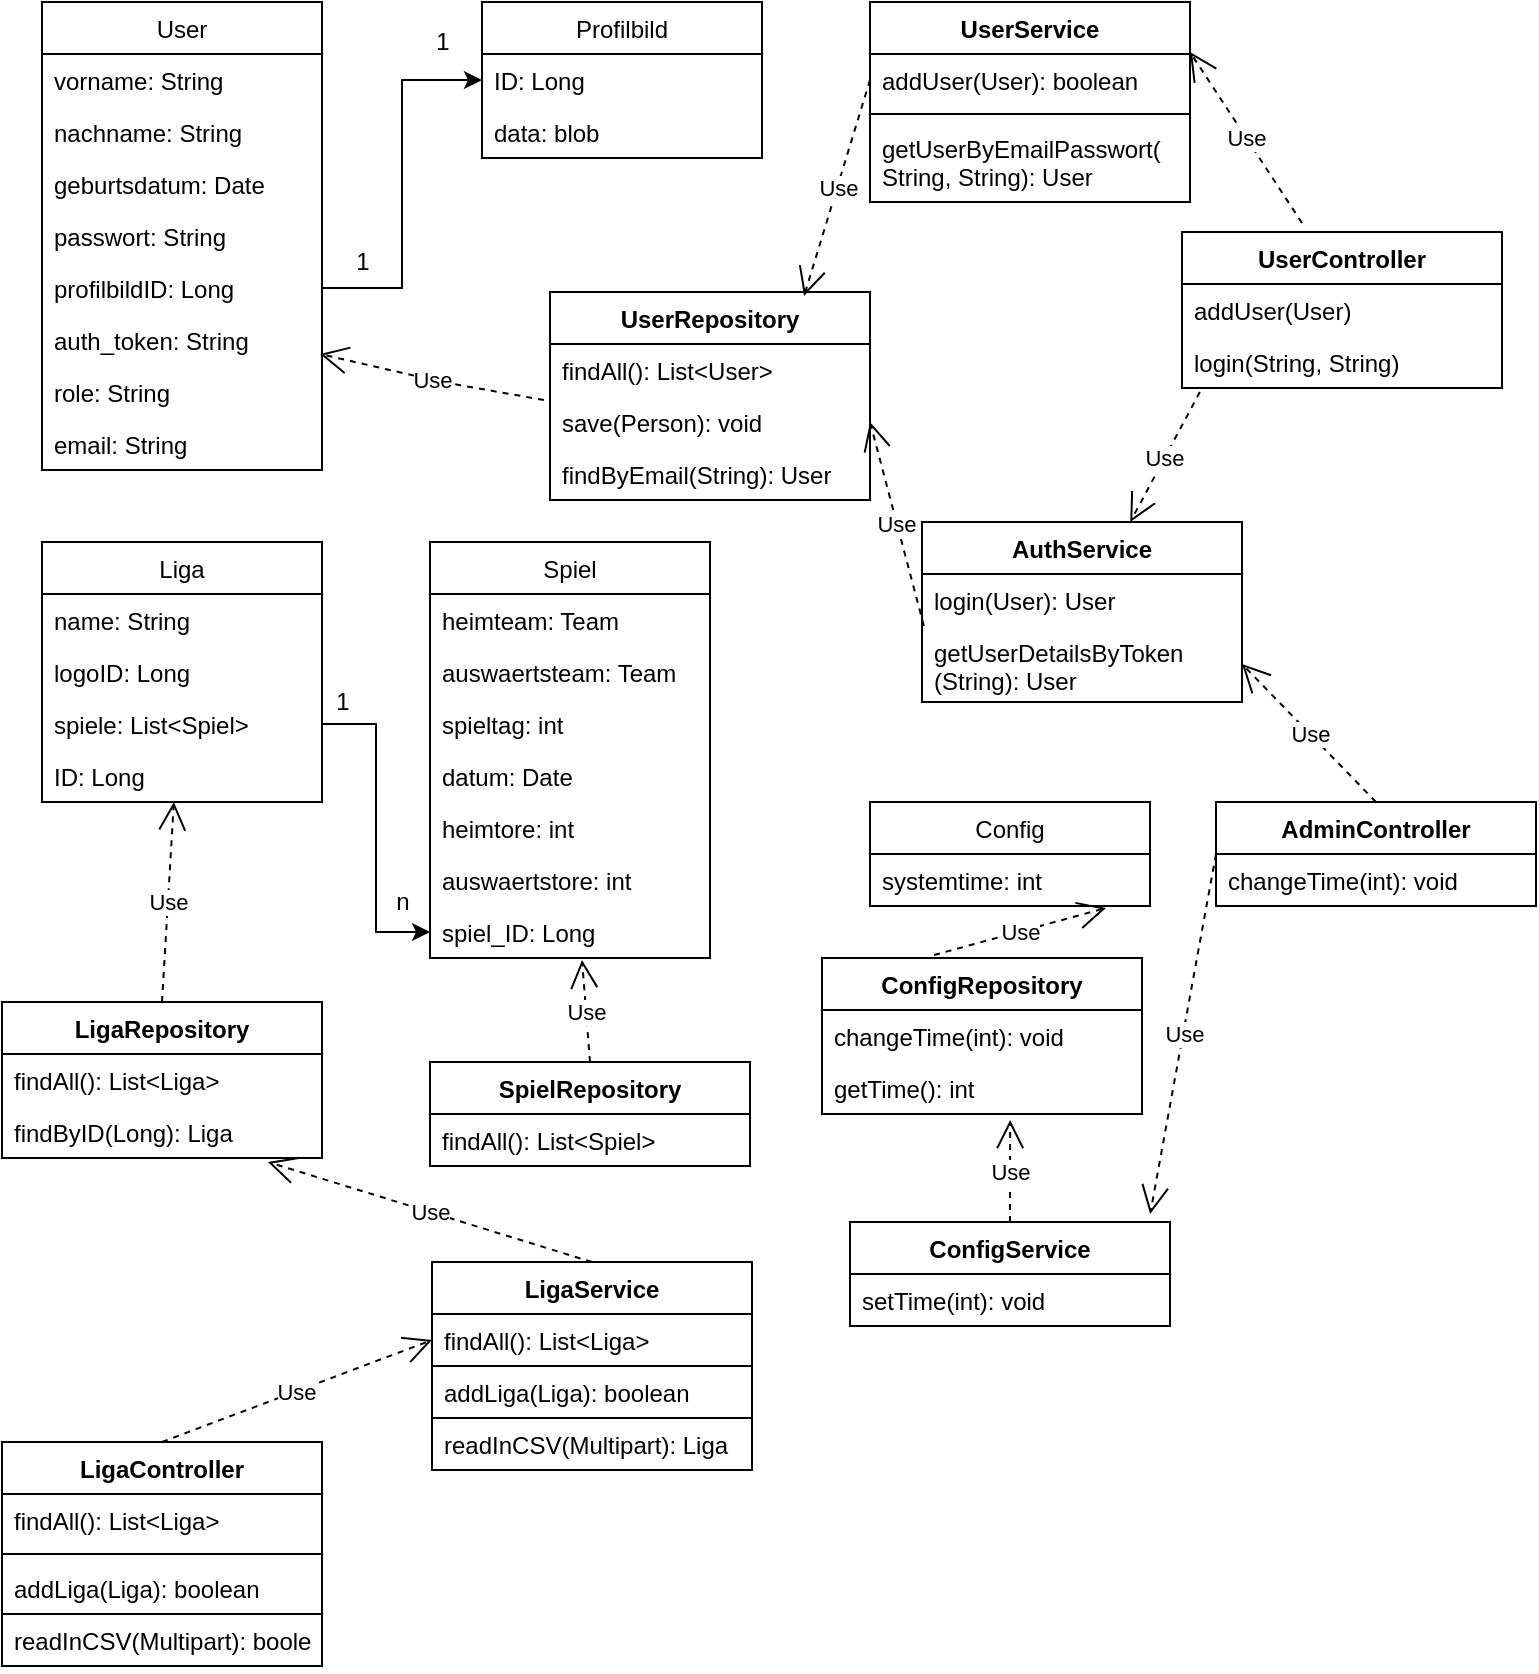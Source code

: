 <mxfile version="20.5.1" type="device"><diagram id="guKcsI5A2PZl8UgHqb8L" name="Seite-1"><mxGraphModel dx="868" dy="482" grid="1" gridSize="10" guides="1" tooltips="1" connect="1" arrows="1" fold="1" page="1" pageScale="1" pageWidth="827" pageHeight="1169" math="0" shadow="0"><root><mxCell id="0"/><mxCell id="1" parent="0"/><mxCell id="1wnDmhLG97Wwm-aTY13--1" value="User" style="swimlane;fontStyle=0;childLayout=stackLayout;horizontal=1;startSize=26;fillColor=none;horizontalStack=0;resizeParent=1;resizeParentMax=0;resizeLast=0;collapsible=1;marginBottom=0;" parent="1" vertex="1"><mxGeometry x="80" y="40" width="140" height="234" as="geometry"/></mxCell><mxCell id="1wnDmhLG97Wwm-aTY13--2" value="vorname: String" style="text;strokeColor=none;fillColor=none;align=left;verticalAlign=top;spacingLeft=4;spacingRight=4;overflow=hidden;rotatable=0;points=[[0,0.5],[1,0.5]];portConstraint=eastwest;" parent="1wnDmhLG97Wwm-aTY13--1" vertex="1"><mxGeometry y="26" width="140" height="26" as="geometry"/></mxCell><mxCell id="1wnDmhLG97Wwm-aTY13--3" value="nachname: String" style="text;strokeColor=none;fillColor=none;align=left;verticalAlign=top;spacingLeft=4;spacingRight=4;overflow=hidden;rotatable=0;points=[[0,0.5],[1,0.5]];portConstraint=eastwest;" parent="1wnDmhLG97Wwm-aTY13--1" vertex="1"><mxGeometry y="52" width="140" height="26" as="geometry"/></mxCell><mxCell id="1wnDmhLG97Wwm-aTY13--4" value="geburtsdatum: Date" style="text;strokeColor=none;fillColor=none;align=left;verticalAlign=top;spacingLeft=4;spacingRight=4;overflow=hidden;rotatable=0;points=[[0,0.5],[1,0.5]];portConstraint=eastwest;" parent="1wnDmhLG97Wwm-aTY13--1" vertex="1"><mxGeometry y="78" width="140" height="26" as="geometry"/></mxCell><mxCell id="1wnDmhLG97Wwm-aTY13--5" value="passwort: String" style="text;strokeColor=none;fillColor=none;align=left;verticalAlign=top;spacingLeft=4;spacingRight=4;overflow=hidden;rotatable=0;points=[[0,0.5],[1,0.5]];portConstraint=eastwest;" parent="1wnDmhLG97Wwm-aTY13--1" vertex="1"><mxGeometry y="104" width="140" height="26" as="geometry"/></mxCell><mxCell id="1wnDmhLG97Wwm-aTY13--6" value="profilbildID: Long" style="text;strokeColor=none;fillColor=none;align=left;verticalAlign=top;spacingLeft=4;spacingRight=4;overflow=hidden;rotatable=0;points=[[0,0.5],[1,0.5]];portConstraint=eastwest;" parent="1wnDmhLG97Wwm-aTY13--1" vertex="1"><mxGeometry y="130" width="140" height="26" as="geometry"/></mxCell><mxCell id="1wnDmhLG97Wwm-aTY13--7" value="auth_token: String" style="text;strokeColor=none;fillColor=none;align=left;verticalAlign=top;spacingLeft=4;spacingRight=4;overflow=hidden;rotatable=0;points=[[0,0.5],[1,0.5]];portConstraint=eastwest;" parent="1wnDmhLG97Wwm-aTY13--1" vertex="1"><mxGeometry y="156" width="140" height="26" as="geometry"/></mxCell><mxCell id="1wnDmhLG97Wwm-aTY13--15" value="role: String" style="text;strokeColor=none;fillColor=none;align=left;verticalAlign=top;spacingLeft=4;spacingRight=4;overflow=hidden;rotatable=0;points=[[0,0.5],[1,0.5]];portConstraint=eastwest;" parent="1wnDmhLG97Wwm-aTY13--1" vertex="1"><mxGeometry y="182" width="140" height="26" as="geometry"/></mxCell><mxCell id="1wnDmhLG97Wwm-aTY13--22" value="email: String" style="text;strokeColor=none;fillColor=none;align=left;verticalAlign=top;spacingLeft=4;spacingRight=4;overflow=hidden;rotatable=0;points=[[0,0.5],[1,0.5]];portConstraint=eastwest;" parent="1wnDmhLG97Wwm-aTY13--1" vertex="1"><mxGeometry y="208" width="140" height="26" as="geometry"/></mxCell><mxCell id="1wnDmhLG97Wwm-aTY13--8" value="Profilbild" style="swimlane;fontStyle=0;childLayout=stackLayout;horizontal=1;startSize=26;fillColor=none;horizontalStack=0;resizeParent=1;resizeParentMax=0;resizeLast=0;collapsible=1;marginBottom=0;" parent="1" vertex="1"><mxGeometry x="300" y="40" width="140" height="78" as="geometry"/></mxCell><mxCell id="1wnDmhLG97Wwm-aTY13--9" value="ID: Long" style="text;strokeColor=none;fillColor=none;align=left;verticalAlign=top;spacingLeft=4;spacingRight=4;overflow=hidden;rotatable=0;points=[[0,0.5],[1,0.5]];portConstraint=eastwest;" parent="1wnDmhLG97Wwm-aTY13--8" vertex="1"><mxGeometry y="26" width="140" height="26" as="geometry"/></mxCell><mxCell id="1wnDmhLG97Wwm-aTY13--10" value="data: blob" style="text;strokeColor=none;fillColor=none;align=left;verticalAlign=top;spacingLeft=4;spacingRight=4;overflow=hidden;rotatable=0;points=[[0,0.5],[1,0.5]];portConstraint=eastwest;" parent="1wnDmhLG97Wwm-aTY13--8" vertex="1"><mxGeometry y="52" width="140" height="26" as="geometry"/></mxCell><mxCell id="1wnDmhLG97Wwm-aTY13--12" style="edgeStyle=orthogonalEdgeStyle;rounded=0;orthogonalLoop=1;jettySize=auto;html=1;exitX=1;exitY=0.5;exitDx=0;exitDy=0;entryX=0;entryY=0.5;entryDx=0;entryDy=0;" parent="1" source="1wnDmhLG97Wwm-aTY13--6" target="1wnDmhLG97Wwm-aTY13--9" edge="1"><mxGeometry relative="1" as="geometry"/></mxCell><mxCell id="1wnDmhLG97Wwm-aTY13--13" value="1" style="text;html=1;align=center;verticalAlign=middle;resizable=0;points=[];autosize=1;strokeColor=none;fillColor=none;" parent="1" vertex="1"><mxGeometry x="225" y="155" width="30" height="30" as="geometry"/></mxCell><mxCell id="1wnDmhLG97Wwm-aTY13--14" value="1" style="text;html=1;align=center;verticalAlign=middle;resizable=0;points=[];autosize=1;strokeColor=none;fillColor=none;" parent="1" vertex="1"><mxGeometry x="265" y="45" width="30" height="30" as="geometry"/></mxCell><mxCell id="1wnDmhLG97Wwm-aTY13--16" value="UserRepository" style="swimlane;fontStyle=1;align=center;verticalAlign=top;childLayout=stackLayout;horizontal=1;startSize=26;horizontalStack=0;resizeParent=1;resizeParentMax=0;resizeLast=0;collapsible=1;marginBottom=0;" parent="1" vertex="1"><mxGeometry x="334" y="185" width="160" height="104" as="geometry"/></mxCell><mxCell id="1wnDmhLG97Wwm-aTY13--19" value="findAll(): List&lt;User&gt;" style="text;strokeColor=none;fillColor=none;align=left;verticalAlign=top;spacingLeft=4;spacingRight=4;overflow=hidden;rotatable=0;points=[[0,0.5],[1,0.5]];portConstraint=eastwest;" parent="1wnDmhLG97Wwm-aTY13--16" vertex="1"><mxGeometry y="26" width="160" height="26" as="geometry"/></mxCell><mxCell id="1wnDmhLG97Wwm-aTY13--20" value="save(Person): void" style="text;strokeColor=none;fillColor=none;align=left;verticalAlign=top;spacingLeft=4;spacingRight=4;overflow=hidden;rotatable=0;points=[[0,0.5],[1,0.5]];portConstraint=eastwest;" parent="1wnDmhLG97Wwm-aTY13--16" vertex="1"><mxGeometry y="52" width="160" height="26" as="geometry"/></mxCell><mxCell id="1wnDmhLG97Wwm-aTY13--21" value="findByEmail(String): User" style="text;strokeColor=none;fillColor=none;align=left;verticalAlign=top;spacingLeft=4;spacingRight=4;overflow=hidden;rotatable=0;points=[[0,0.5],[1,0.5]];portConstraint=eastwest;" parent="1wnDmhLG97Wwm-aTY13--16" vertex="1"><mxGeometry y="78" width="160" height="26" as="geometry"/></mxCell><mxCell id="1wnDmhLG97Wwm-aTY13--23" value="Use" style="endArrow=open;endSize=12;dashed=1;html=1;rounded=0;entryX=0.993;entryY=0.769;entryDx=0;entryDy=0;entryPerimeter=0;exitX=-0.019;exitY=0.077;exitDx=0;exitDy=0;exitPerimeter=0;" parent="1" source="1wnDmhLG97Wwm-aTY13--20" target="1wnDmhLG97Wwm-aTY13--7" edge="1"><mxGeometry width="160" relative="1" as="geometry"><mxPoint x="330" y="250" as="sourcePoint"/><mxPoint x="490" y="250" as="targetPoint"/><Array as="points"><mxPoint x="280" y="230"/></Array></mxGeometry></mxCell><mxCell id="1wnDmhLG97Wwm-aTY13--25" value="Liga" style="swimlane;fontStyle=0;childLayout=stackLayout;horizontal=1;startSize=26;fillColor=none;horizontalStack=0;resizeParent=1;resizeParentMax=0;resizeLast=0;collapsible=1;marginBottom=0;" parent="1" vertex="1"><mxGeometry x="80" y="310" width="140" height="130" as="geometry"/></mxCell><mxCell id="1wnDmhLG97Wwm-aTY13--26" value="name: String" style="text;strokeColor=none;fillColor=none;align=left;verticalAlign=top;spacingLeft=4;spacingRight=4;overflow=hidden;rotatable=0;points=[[0,0.5],[1,0.5]];portConstraint=eastwest;" parent="1wnDmhLG97Wwm-aTY13--25" vertex="1"><mxGeometry y="26" width="140" height="26" as="geometry"/></mxCell><mxCell id="1wnDmhLG97Wwm-aTY13--27" value="logoID: Long" style="text;strokeColor=none;fillColor=none;align=left;verticalAlign=top;spacingLeft=4;spacingRight=4;overflow=hidden;rotatable=0;points=[[0,0.5],[1,0.5]];portConstraint=eastwest;" parent="1wnDmhLG97Wwm-aTY13--25" vertex="1"><mxGeometry y="52" width="140" height="26" as="geometry"/></mxCell><mxCell id="1wnDmhLG97Wwm-aTY13--28" value="spiele: List&lt;Spiel&gt;" style="text;strokeColor=none;fillColor=none;align=left;verticalAlign=top;spacingLeft=4;spacingRight=4;overflow=hidden;rotatable=0;points=[[0,0.5],[1,0.5]];portConstraint=eastwest;" parent="1wnDmhLG97Wwm-aTY13--25" vertex="1"><mxGeometry y="78" width="140" height="26" as="geometry"/></mxCell><mxCell id="1wnDmhLG97Wwm-aTY13--52" value="ID: Long" style="text;strokeColor=none;fillColor=none;align=left;verticalAlign=top;spacingLeft=4;spacingRight=4;overflow=hidden;rotatable=0;points=[[0,0.5],[1,0.5]];portConstraint=eastwest;" parent="1wnDmhLG97Wwm-aTY13--25" vertex="1"><mxGeometry y="104" width="140" height="26" as="geometry"/></mxCell><mxCell id="1wnDmhLG97Wwm-aTY13--29" value="Spiel" style="swimlane;fontStyle=0;childLayout=stackLayout;horizontal=1;startSize=26;fillColor=none;horizontalStack=0;resizeParent=1;resizeParentMax=0;resizeLast=0;collapsible=1;marginBottom=0;" parent="1" vertex="1"><mxGeometry x="274" y="310" width="140" height="208" as="geometry"/></mxCell><mxCell id="1wnDmhLG97Wwm-aTY13--30" value="heimteam: Team" style="text;strokeColor=none;fillColor=none;align=left;verticalAlign=top;spacingLeft=4;spacingRight=4;overflow=hidden;rotatable=0;points=[[0,0.5],[1,0.5]];portConstraint=eastwest;" parent="1wnDmhLG97Wwm-aTY13--29" vertex="1"><mxGeometry y="26" width="140" height="26" as="geometry"/></mxCell><mxCell id="1wnDmhLG97Wwm-aTY13--31" value="auswaertsteam: Team" style="text;strokeColor=none;fillColor=none;align=left;verticalAlign=top;spacingLeft=4;spacingRight=4;overflow=hidden;rotatable=0;points=[[0,0.5],[1,0.5]];portConstraint=eastwest;" parent="1wnDmhLG97Wwm-aTY13--29" vertex="1"><mxGeometry y="52" width="140" height="26" as="geometry"/></mxCell><mxCell id="1wnDmhLG97Wwm-aTY13--32" value="spieltag: int" style="text;strokeColor=none;fillColor=none;align=left;verticalAlign=top;spacingLeft=4;spacingRight=4;overflow=hidden;rotatable=0;points=[[0,0.5],[1,0.5]];portConstraint=eastwest;" parent="1wnDmhLG97Wwm-aTY13--29" vertex="1"><mxGeometry y="78" width="140" height="26" as="geometry"/></mxCell><mxCell id="1wnDmhLG97Wwm-aTY13--33" value="datum: Date" style="text;strokeColor=none;fillColor=none;align=left;verticalAlign=top;spacingLeft=4;spacingRight=4;overflow=hidden;rotatable=0;points=[[0,0.5],[1,0.5]];portConstraint=eastwest;" parent="1wnDmhLG97Wwm-aTY13--29" vertex="1"><mxGeometry y="104" width="140" height="26" as="geometry"/></mxCell><mxCell id="1wnDmhLG97Wwm-aTY13--34" value="heimtore: int" style="text;strokeColor=none;fillColor=none;align=left;verticalAlign=top;spacingLeft=4;spacingRight=4;overflow=hidden;rotatable=0;points=[[0,0.5],[1,0.5]];portConstraint=eastwest;" parent="1wnDmhLG97Wwm-aTY13--29" vertex="1"><mxGeometry y="130" width="140" height="26" as="geometry"/></mxCell><mxCell id="1wnDmhLG97Wwm-aTY13--35" value="auswaertstore: int" style="text;strokeColor=none;fillColor=none;align=left;verticalAlign=top;spacingLeft=4;spacingRight=4;overflow=hidden;rotatable=0;points=[[0,0.5],[1,0.5]];portConstraint=eastwest;" parent="1wnDmhLG97Wwm-aTY13--29" vertex="1"><mxGeometry y="156" width="140" height="26" as="geometry"/></mxCell><mxCell id="1wnDmhLG97Wwm-aTY13--43" value="spiel_ID: Long" style="text;strokeColor=none;fillColor=none;align=left;verticalAlign=top;spacingLeft=4;spacingRight=4;overflow=hidden;rotatable=0;points=[[0,0.5],[1,0.5]];portConstraint=eastwest;" parent="1wnDmhLG97Wwm-aTY13--29" vertex="1"><mxGeometry y="182" width="140" height="26" as="geometry"/></mxCell><mxCell id="1wnDmhLG97Wwm-aTY13--44" style="edgeStyle=orthogonalEdgeStyle;rounded=0;orthogonalLoop=1;jettySize=auto;html=1;exitX=1;exitY=0.5;exitDx=0;exitDy=0;entryX=0;entryY=0.5;entryDx=0;entryDy=0;" parent="1" source="1wnDmhLG97Wwm-aTY13--28" target="1wnDmhLG97Wwm-aTY13--43" edge="1"><mxGeometry relative="1" as="geometry"/></mxCell><mxCell id="1wnDmhLG97Wwm-aTY13--45" value="1" style="text;html=1;align=center;verticalAlign=middle;resizable=0;points=[];autosize=1;strokeColor=none;fillColor=none;" parent="1" vertex="1"><mxGeometry x="215" y="375" width="30" height="30" as="geometry"/></mxCell><mxCell id="1wnDmhLG97Wwm-aTY13--46" value="n" style="text;html=1;align=center;verticalAlign=middle;resizable=0;points=[];autosize=1;strokeColor=none;fillColor=none;" parent="1" vertex="1"><mxGeometry x="245" y="475" width="30" height="30" as="geometry"/></mxCell><mxCell id="1wnDmhLG97Wwm-aTY13--47" value="LigaRepository" style="swimlane;fontStyle=1;align=center;verticalAlign=top;childLayout=stackLayout;horizontal=1;startSize=26;horizontalStack=0;resizeParent=1;resizeParentMax=0;resizeLast=0;collapsible=1;marginBottom=0;" parent="1" vertex="1"><mxGeometry x="60" y="540" width="160" height="78" as="geometry"/></mxCell><mxCell id="1wnDmhLG97Wwm-aTY13--50" value="findAll(): List&lt;Liga&gt;" style="text;strokeColor=none;fillColor=none;align=left;verticalAlign=top;spacingLeft=4;spacingRight=4;overflow=hidden;rotatable=0;points=[[0,0.5],[1,0.5]];portConstraint=eastwest;" parent="1wnDmhLG97Wwm-aTY13--47" vertex="1"><mxGeometry y="26" width="160" height="26" as="geometry"/></mxCell><mxCell id="1wnDmhLG97Wwm-aTY13--53" value="findByID(Long): Liga  " style="text;strokeColor=none;fillColor=none;align=left;verticalAlign=top;spacingLeft=4;spacingRight=4;overflow=hidden;rotatable=0;points=[[0,0.5],[1,0.5]];portConstraint=eastwest;" parent="1wnDmhLG97Wwm-aTY13--47" vertex="1"><mxGeometry y="52" width="160" height="26" as="geometry"/></mxCell><mxCell id="1wnDmhLG97Wwm-aTY13--51" value="Use" style="endArrow=open;endSize=12;dashed=1;html=1;rounded=0;exitX=0.5;exitY=0;exitDx=0;exitDy=0;entryX=0.471;entryY=1;entryDx=0;entryDy=0;entryPerimeter=0;" parent="1" source="1wnDmhLG97Wwm-aTY13--47" target="1wnDmhLG97Wwm-aTY13--52" edge="1"><mxGeometry width="160" relative="1" as="geometry"><mxPoint x="40" y="480" as="sourcePoint"/><mxPoint x="200" y="480" as="targetPoint"/></mxGeometry></mxCell><mxCell id="1wnDmhLG97Wwm-aTY13--54" value="SpielRepository" style="swimlane;fontStyle=1;align=center;verticalAlign=top;childLayout=stackLayout;horizontal=1;startSize=26;horizontalStack=0;resizeParent=1;resizeParentMax=0;resizeLast=0;collapsible=1;marginBottom=0;" parent="1" vertex="1"><mxGeometry x="274" y="570" width="160" height="52" as="geometry"/></mxCell><mxCell id="1wnDmhLG97Wwm-aTY13--57" value="findAll(): List&lt;Spiel&gt;" style="text;strokeColor=none;fillColor=none;align=left;verticalAlign=top;spacingLeft=4;spacingRight=4;overflow=hidden;rotatable=0;points=[[0,0.5],[1,0.5]];portConstraint=eastwest;" parent="1wnDmhLG97Wwm-aTY13--54" vertex="1"><mxGeometry y="26" width="160" height="26" as="geometry"/></mxCell><mxCell id="1wnDmhLG97Wwm-aTY13--58" value="Use" style="endArrow=open;endSize=12;dashed=1;html=1;rounded=0;exitX=0.5;exitY=0;exitDx=0;exitDy=0;entryX=0.543;entryY=1.038;entryDx=0;entryDy=0;entryPerimeter=0;" parent="1" source="1wnDmhLG97Wwm-aTY13--54" target="1wnDmhLG97Wwm-aTY13--43" edge="1"><mxGeometry width="160" relative="1" as="geometry"><mxPoint x="290" y="540" as="sourcePoint"/><mxPoint x="450" y="540" as="targetPoint"/></mxGeometry></mxCell><mxCell id="1wnDmhLG97Wwm-aTY13--59" value="UserService" style="swimlane;fontStyle=1;align=center;verticalAlign=top;childLayout=stackLayout;horizontal=1;startSize=26;horizontalStack=0;resizeParent=1;resizeParentMax=0;resizeLast=0;collapsible=1;marginBottom=0;" parent="1" vertex="1"><mxGeometry x="494" y="40" width="160" height="100" as="geometry"/></mxCell><mxCell id="1wnDmhLG97Wwm-aTY13--60" value="addUser(User): boolean" style="text;strokeColor=none;fillColor=none;align=left;verticalAlign=top;spacingLeft=4;spacingRight=4;overflow=hidden;rotatable=0;points=[[0,0.5],[1,0.5]];portConstraint=eastwest;" parent="1wnDmhLG97Wwm-aTY13--59" vertex="1"><mxGeometry y="26" width="160" height="26" as="geometry"/></mxCell><mxCell id="1wnDmhLG97Wwm-aTY13--61" value="" style="line;strokeWidth=1;fillColor=none;align=left;verticalAlign=middle;spacingTop=-1;spacingLeft=3;spacingRight=3;rotatable=0;labelPosition=right;points=[];portConstraint=eastwest;strokeColor=inherit;" parent="1wnDmhLG97Wwm-aTY13--59" vertex="1"><mxGeometry y="52" width="160" height="8" as="geometry"/></mxCell><mxCell id="1wnDmhLG97Wwm-aTY13--62" value="getUserByEmailPasswort(&#10;String, String): User" style="text;strokeColor=none;fillColor=none;align=left;verticalAlign=top;spacingLeft=4;spacingRight=4;overflow=hidden;rotatable=0;points=[[0,0.5],[1,0.5]];portConstraint=eastwest;" parent="1wnDmhLG97Wwm-aTY13--59" vertex="1"><mxGeometry y="60" width="160" height="40" as="geometry"/></mxCell><mxCell id="sth5BH9X9rw0MMUjO5HU-1" value="Use" style="endArrow=open;endSize=12;dashed=1;html=1;rounded=0;exitX=0;exitY=0.5;exitDx=0;exitDy=0;entryX=0.794;entryY=0.019;entryDx=0;entryDy=0;entryPerimeter=0;" parent="1" source="1wnDmhLG97Wwm-aTY13--60" target="1wnDmhLG97Wwm-aTY13--16" edge="1"><mxGeometry width="160" relative="1" as="geometry"><mxPoint x="400" y="150" as="sourcePoint"/><mxPoint x="560" y="150" as="targetPoint"/></mxGeometry></mxCell><mxCell id="sth5BH9X9rw0MMUjO5HU-3" value="UserController" style="swimlane;fontStyle=1;align=center;verticalAlign=top;childLayout=stackLayout;horizontal=1;startSize=26;horizontalStack=0;resizeParent=1;resizeParentMax=0;resizeLast=0;collapsible=1;marginBottom=0;" parent="1" vertex="1"><mxGeometry x="650" y="155" width="160" height="78" as="geometry"/></mxCell><mxCell id="sth5BH9X9rw0MMUjO5HU-4" value="addUser(User)" style="text;strokeColor=none;fillColor=none;align=left;verticalAlign=top;spacingLeft=4;spacingRight=4;overflow=hidden;rotatable=0;points=[[0,0.5],[1,0.5]];portConstraint=eastwest;" parent="sth5BH9X9rw0MMUjO5HU-3" vertex="1"><mxGeometry y="26" width="160" height="26" as="geometry"/></mxCell><mxCell id="sth5BH9X9rw0MMUjO5HU-15" value="login(String, String)" style="text;strokeColor=none;fillColor=none;align=left;verticalAlign=top;spacingLeft=4;spacingRight=4;overflow=hidden;rotatable=0;points=[[0,0.5],[1,0.5]];portConstraint=eastwest;" parent="sth5BH9X9rw0MMUjO5HU-3" vertex="1"><mxGeometry y="52" width="160" height="26" as="geometry"/></mxCell><mxCell id="sth5BH9X9rw0MMUjO5HU-7" value="Use" style="endArrow=open;endSize=12;dashed=1;html=1;rounded=0;exitX=0.375;exitY=-0.058;exitDx=0;exitDy=0;exitPerimeter=0;entryX=1;entryY=-0.038;entryDx=0;entryDy=0;entryPerimeter=0;" parent="1" source="sth5BH9X9rw0MMUjO5HU-3" target="1wnDmhLG97Wwm-aTY13--60" edge="1"><mxGeometry width="160" relative="1" as="geometry"><mxPoint x="690" y="110" as="sourcePoint"/><mxPoint x="850" y="110" as="targetPoint"/></mxGeometry></mxCell><mxCell id="sth5BH9X9rw0MMUjO5HU-8" value="AuthService" style="swimlane;fontStyle=1;align=center;verticalAlign=top;childLayout=stackLayout;horizontal=1;startSize=26;horizontalStack=0;resizeParent=1;resizeParentMax=0;resizeLast=0;collapsible=1;marginBottom=0;" parent="1" vertex="1"><mxGeometry x="520" y="300" width="160" height="90" as="geometry"/></mxCell><mxCell id="sth5BH9X9rw0MMUjO5HU-11" value="login(User): User" style="text;strokeColor=none;fillColor=none;align=left;verticalAlign=top;spacingLeft=4;spacingRight=4;overflow=hidden;rotatable=0;points=[[0,0.5],[1,0.5]];portConstraint=eastwest;" parent="sth5BH9X9rw0MMUjO5HU-8" vertex="1"><mxGeometry y="26" width="160" height="26" as="geometry"/></mxCell><mxCell id="sth5BH9X9rw0MMUjO5HU-12" value="getUserDetailsByToken&#10;(String): User" style="text;strokeColor=none;fillColor=none;align=left;verticalAlign=top;spacingLeft=4;spacingRight=4;overflow=hidden;rotatable=0;points=[[0,0.5],[1,0.5]];portConstraint=eastwest;" parent="sth5BH9X9rw0MMUjO5HU-8" vertex="1"><mxGeometry y="52" width="160" height="38" as="geometry"/></mxCell><mxCell id="sth5BH9X9rw0MMUjO5HU-14" value="Use" style="endArrow=open;endSize=12;dashed=1;html=1;rounded=0;exitX=0.006;exitY=0;exitDx=0;exitDy=0;exitPerimeter=0;entryX=1;entryY=0.5;entryDx=0;entryDy=0;" parent="1" source="sth5BH9X9rw0MMUjO5HU-12" target="1wnDmhLG97Wwm-aTY13--20" edge="1"><mxGeometry width="160" relative="1" as="geometry"><mxPoint x="490" y="360" as="sourcePoint"/><mxPoint x="650" y="360" as="targetPoint"/></mxGeometry></mxCell><mxCell id="sth5BH9X9rw0MMUjO5HU-17" value="Use" style="endArrow=open;endSize=12;dashed=1;html=1;rounded=0;exitX=0.056;exitY=1.077;exitDx=0;exitDy=0;exitPerimeter=0;" parent="1" source="sth5BH9X9rw0MMUjO5HU-15" target="sth5BH9X9rw0MMUjO5HU-8" edge="1"><mxGeometry width="160" relative="1" as="geometry"><mxPoint x="610" y="260" as="sourcePoint"/><mxPoint x="770" y="260" as="targetPoint"/></mxGeometry></mxCell><mxCell id="sth5BH9X9rw0MMUjO5HU-19" value="LigaController" style="swimlane;fontStyle=1;align=center;verticalAlign=top;childLayout=stackLayout;horizontal=1;startSize=26;horizontalStack=0;resizeParent=1;resizeParentMax=0;resizeLast=0;collapsible=1;marginBottom=0;" parent="1" vertex="1"><mxGeometry x="60" y="760" width="160" height="112" as="geometry"/></mxCell><mxCell id="sth5BH9X9rw0MMUjO5HU-20" value="findAll(): List&lt;Liga&gt;" style="text;strokeColor=none;fillColor=none;align=left;verticalAlign=top;spacingLeft=4;spacingRight=4;overflow=hidden;rotatable=0;points=[[0,0.5],[1,0.5]];portConstraint=eastwest;" parent="sth5BH9X9rw0MMUjO5HU-19" vertex="1"><mxGeometry y="26" width="160" height="26" as="geometry"/></mxCell><mxCell id="sth5BH9X9rw0MMUjO5HU-21" value="" style="line;strokeWidth=1;fillColor=none;align=left;verticalAlign=middle;spacingTop=-1;spacingLeft=3;spacingRight=3;rotatable=0;labelPosition=right;points=[];portConstraint=eastwest;strokeColor=inherit;" parent="sth5BH9X9rw0MMUjO5HU-19" vertex="1"><mxGeometry y="52" width="160" height="8" as="geometry"/></mxCell><mxCell id="sth5BH9X9rw0MMUjO5HU-22" value="addLiga(Liga): boolean " style="text;strokeColor=none;fillColor=none;align=left;verticalAlign=top;spacingLeft=4;spacingRight=4;overflow=hidden;rotatable=0;points=[[0,0.5],[1,0.5]];portConstraint=eastwest;" parent="sth5BH9X9rw0MMUjO5HU-19" vertex="1"><mxGeometry y="60" width="160" height="26" as="geometry"/></mxCell><mxCell id="sth5BH9X9rw0MMUjO5HU-30" value="readInCSV(Multipart): boolean" style="text;strokeColor=default;fillColor=none;align=left;verticalAlign=top;spacingLeft=4;spacingRight=4;overflow=hidden;rotatable=0;points=[[0,0.5],[1,0.5]];portConstraint=eastwest;" parent="sth5BH9X9rw0MMUjO5HU-19" vertex="1"><mxGeometry y="86" width="160" height="26" as="geometry"/></mxCell><mxCell id="sth5BH9X9rw0MMUjO5HU-23" value="LigaService" style="swimlane;fontStyle=1;align=center;verticalAlign=top;childLayout=stackLayout;horizontal=1;startSize=26;horizontalStack=0;resizeParent=1;resizeParentMax=0;resizeLast=0;collapsible=1;marginBottom=0;" parent="1" vertex="1"><mxGeometry x="275" y="670" width="160" height="104" as="geometry"/></mxCell><mxCell id="sth5BH9X9rw0MMUjO5HU-24" value="findAll(): List&lt;Liga&gt;" style="text;strokeColor=none;fillColor=none;align=left;verticalAlign=top;spacingLeft=4;spacingRight=4;overflow=hidden;rotatable=0;points=[[0,0.5],[1,0.5]];portConstraint=eastwest;" parent="sth5BH9X9rw0MMUjO5HU-23" vertex="1"><mxGeometry y="26" width="160" height="26" as="geometry"/></mxCell><mxCell id="sth5BH9X9rw0MMUjO5HU-26" value="addLiga(Liga): boolean" style="text;strokeColor=default;fillColor=none;align=left;verticalAlign=top;spacingLeft=4;spacingRight=4;overflow=hidden;rotatable=0;points=[[0,0.5],[1,0.5]];portConstraint=eastwest;" parent="sth5BH9X9rw0MMUjO5HU-23" vertex="1"><mxGeometry y="52" width="160" height="26" as="geometry"/></mxCell><mxCell id="sth5BH9X9rw0MMUjO5HU-29" value="readInCSV(Multipart): Liga" style="text;strokeColor=none;fillColor=none;align=left;verticalAlign=top;spacingLeft=4;spacingRight=4;overflow=hidden;rotatable=0;points=[[0,0.5],[1,0.5]];portConstraint=eastwest;" parent="sth5BH9X9rw0MMUjO5HU-23" vertex="1"><mxGeometry y="78" width="160" height="26" as="geometry"/></mxCell><mxCell id="sth5BH9X9rw0MMUjO5HU-27" value="Use" style="endArrow=open;endSize=12;dashed=1;html=1;rounded=0;exitX=0.5;exitY=0;exitDx=0;exitDy=0;entryX=0.831;entryY=1.077;entryDx=0;entryDy=0;entryPerimeter=0;" parent="1" source="sth5BH9X9rw0MMUjO5HU-23" target="1wnDmhLG97Wwm-aTY13--53" edge="1"><mxGeometry width="160" relative="1" as="geometry"><mxPoint x="120" y="640" as="sourcePoint"/><mxPoint x="280" y="640" as="targetPoint"/></mxGeometry></mxCell><mxCell id="sth5BH9X9rw0MMUjO5HU-28" value="Use" style="endArrow=open;endSize=12;dashed=1;html=1;rounded=0;exitX=0.5;exitY=0;exitDx=0;exitDy=0;entryX=0;entryY=0.5;entryDx=0;entryDy=0;" parent="1" source="sth5BH9X9rw0MMUjO5HU-19" target="sth5BH9X9rw0MMUjO5HU-24" edge="1"><mxGeometry width="160" relative="1" as="geometry"><mxPoint x="80" y="680" as="sourcePoint"/><mxPoint x="240" y="680" as="targetPoint"/></mxGeometry></mxCell><mxCell id="sth5BH9X9rw0MMUjO5HU-31" value="Config" style="swimlane;fontStyle=0;childLayout=stackLayout;horizontal=1;startSize=26;fillColor=none;horizontalStack=0;resizeParent=1;resizeParentMax=0;resizeLast=0;collapsible=1;marginBottom=0;strokeColor=default;" parent="1" vertex="1"><mxGeometry x="494" y="440" width="140" height="52" as="geometry"/></mxCell><mxCell id="sth5BH9X9rw0MMUjO5HU-32" value="systemtime: int" style="text;strokeColor=none;fillColor=none;align=left;verticalAlign=top;spacingLeft=4;spacingRight=4;overflow=hidden;rotatable=0;points=[[0,0.5],[1,0.5]];portConstraint=eastwest;" parent="sth5BH9X9rw0MMUjO5HU-31" vertex="1"><mxGeometry y="26" width="140" height="26" as="geometry"/></mxCell><mxCell id="sth5BH9X9rw0MMUjO5HU-35" value="ConfigService" style="swimlane;fontStyle=1;align=center;verticalAlign=top;childLayout=stackLayout;horizontal=1;startSize=26;horizontalStack=0;resizeParent=1;resizeParentMax=0;resizeLast=0;collapsible=1;marginBottom=0;strokeColor=default;" parent="1" vertex="1"><mxGeometry x="484" y="650" width="160" height="52" as="geometry"/></mxCell><mxCell id="sth5BH9X9rw0MMUjO5HU-36" value="setTime(int): void" style="text;strokeColor=none;fillColor=none;align=left;verticalAlign=top;spacingLeft=4;spacingRight=4;overflow=hidden;rotatable=0;points=[[0,0.5],[1,0.5]];portConstraint=eastwest;" parent="sth5BH9X9rw0MMUjO5HU-35" vertex="1"><mxGeometry y="26" width="160" height="26" as="geometry"/></mxCell><mxCell id="sth5BH9X9rw0MMUjO5HU-39" value="Use" style="endArrow=open;endSize=12;dashed=1;html=1;rounded=0;exitX=0.5;exitY=0;exitDx=0;exitDy=0;entryX=0.588;entryY=1.115;entryDx=0;entryDy=0;entryPerimeter=0;" parent="1" source="sth5BH9X9rw0MMUjO5HU-35" target="sth5BH9X9rw0MMUjO5HU-55" edge="1"><mxGeometry width="160" relative="1" as="geometry"><mxPoint x="660" y="500" as="sourcePoint"/><mxPoint x="500" y="610" as="targetPoint"/></mxGeometry></mxCell><mxCell id="sth5BH9X9rw0MMUjO5HU-40" value="AdminController" style="swimlane;fontStyle=1;align=center;verticalAlign=top;childLayout=stackLayout;horizontal=1;startSize=26;horizontalStack=0;resizeParent=1;resizeParentMax=0;resizeLast=0;collapsible=1;marginBottom=0;strokeColor=default;" parent="1" vertex="1"><mxGeometry x="667" y="440" width="160" height="52" as="geometry"/></mxCell><mxCell id="sth5BH9X9rw0MMUjO5HU-41" value="changeTime(int): void" style="text;strokeColor=none;fillColor=none;align=left;verticalAlign=top;spacingLeft=4;spacingRight=4;overflow=hidden;rotatable=0;points=[[0,0.5],[1,0.5]];portConstraint=eastwest;" parent="sth5BH9X9rw0MMUjO5HU-40" vertex="1"><mxGeometry y="26" width="160" height="26" as="geometry"/></mxCell><mxCell id="sth5BH9X9rw0MMUjO5HU-44" value="Use" style="endArrow=open;endSize=12;dashed=1;html=1;rounded=0;exitX=0;exitY=0.5;exitDx=0;exitDy=0;entryX=0.938;entryY=-0.077;entryDx=0;entryDy=0;entryPerimeter=0;" parent="1" source="sth5BH9X9rw0MMUjO5HU-40" target="sth5BH9X9rw0MMUjO5HU-35" edge="1"><mxGeometry width="160" relative="1" as="geometry"><mxPoint x="690" y="410" as="sourcePoint"/><mxPoint x="850" y="410" as="targetPoint"/></mxGeometry></mxCell><mxCell id="sth5BH9X9rw0MMUjO5HU-45" value="Use" style="endArrow=open;endSize=12;dashed=1;html=1;rounded=0;exitX=0.5;exitY=0;exitDx=0;exitDy=0;entryX=1;entryY=0.5;entryDx=0;entryDy=0;" parent="1" source="sth5BH9X9rw0MMUjO5HU-40" target="sth5BH9X9rw0MMUjO5HU-12" edge="1"><mxGeometry width="160" relative="1" as="geometry"><mxPoint x="740" y="400" as="sourcePoint"/><mxPoint x="900" y="400" as="targetPoint"/></mxGeometry></mxCell><mxCell id="sth5BH9X9rw0MMUjO5HU-50" value="ConfigRepository" style="swimlane;fontStyle=1;align=center;verticalAlign=top;childLayout=stackLayout;horizontal=1;startSize=26;horizontalStack=0;resizeParent=1;resizeParentMax=0;resizeLast=0;collapsible=1;marginBottom=0;strokeColor=default;" parent="1" vertex="1"><mxGeometry x="470" y="518" width="160" height="78" as="geometry"/></mxCell><mxCell id="sth5BH9X9rw0MMUjO5HU-51" value="changeTime(int): void" style="text;strokeColor=none;fillColor=none;align=left;verticalAlign=top;spacingLeft=4;spacingRight=4;overflow=hidden;rotatable=0;points=[[0,0.5],[1,0.5]];portConstraint=eastwest;" parent="sth5BH9X9rw0MMUjO5HU-50" vertex="1"><mxGeometry y="26" width="160" height="26" as="geometry"/></mxCell><mxCell id="sth5BH9X9rw0MMUjO5HU-55" value="getTime(): int" style="text;strokeColor=none;fillColor=none;align=left;verticalAlign=top;spacingLeft=4;spacingRight=4;overflow=hidden;rotatable=0;points=[[0,0.5],[1,0.5]];portConstraint=eastwest;" parent="sth5BH9X9rw0MMUjO5HU-50" vertex="1"><mxGeometry y="52" width="160" height="26" as="geometry"/></mxCell><mxCell id="sth5BH9X9rw0MMUjO5HU-54" value="Use" style="endArrow=open;endSize=12;dashed=1;html=1;rounded=0;exitX=0.35;exitY=-0.019;exitDx=0;exitDy=0;exitPerimeter=0;entryX=0.843;entryY=1.038;entryDx=0;entryDy=0;entryPerimeter=0;" parent="1" source="sth5BH9X9rw0MMUjO5HU-50" target="sth5BH9X9rw0MMUjO5HU-32" edge="1"><mxGeometry width="160" relative="1" as="geometry"><mxPoint x="450" y="400" as="sourcePoint"/><mxPoint x="610" y="400" as="targetPoint"/></mxGeometry></mxCell></root></mxGraphModel></diagram></mxfile>